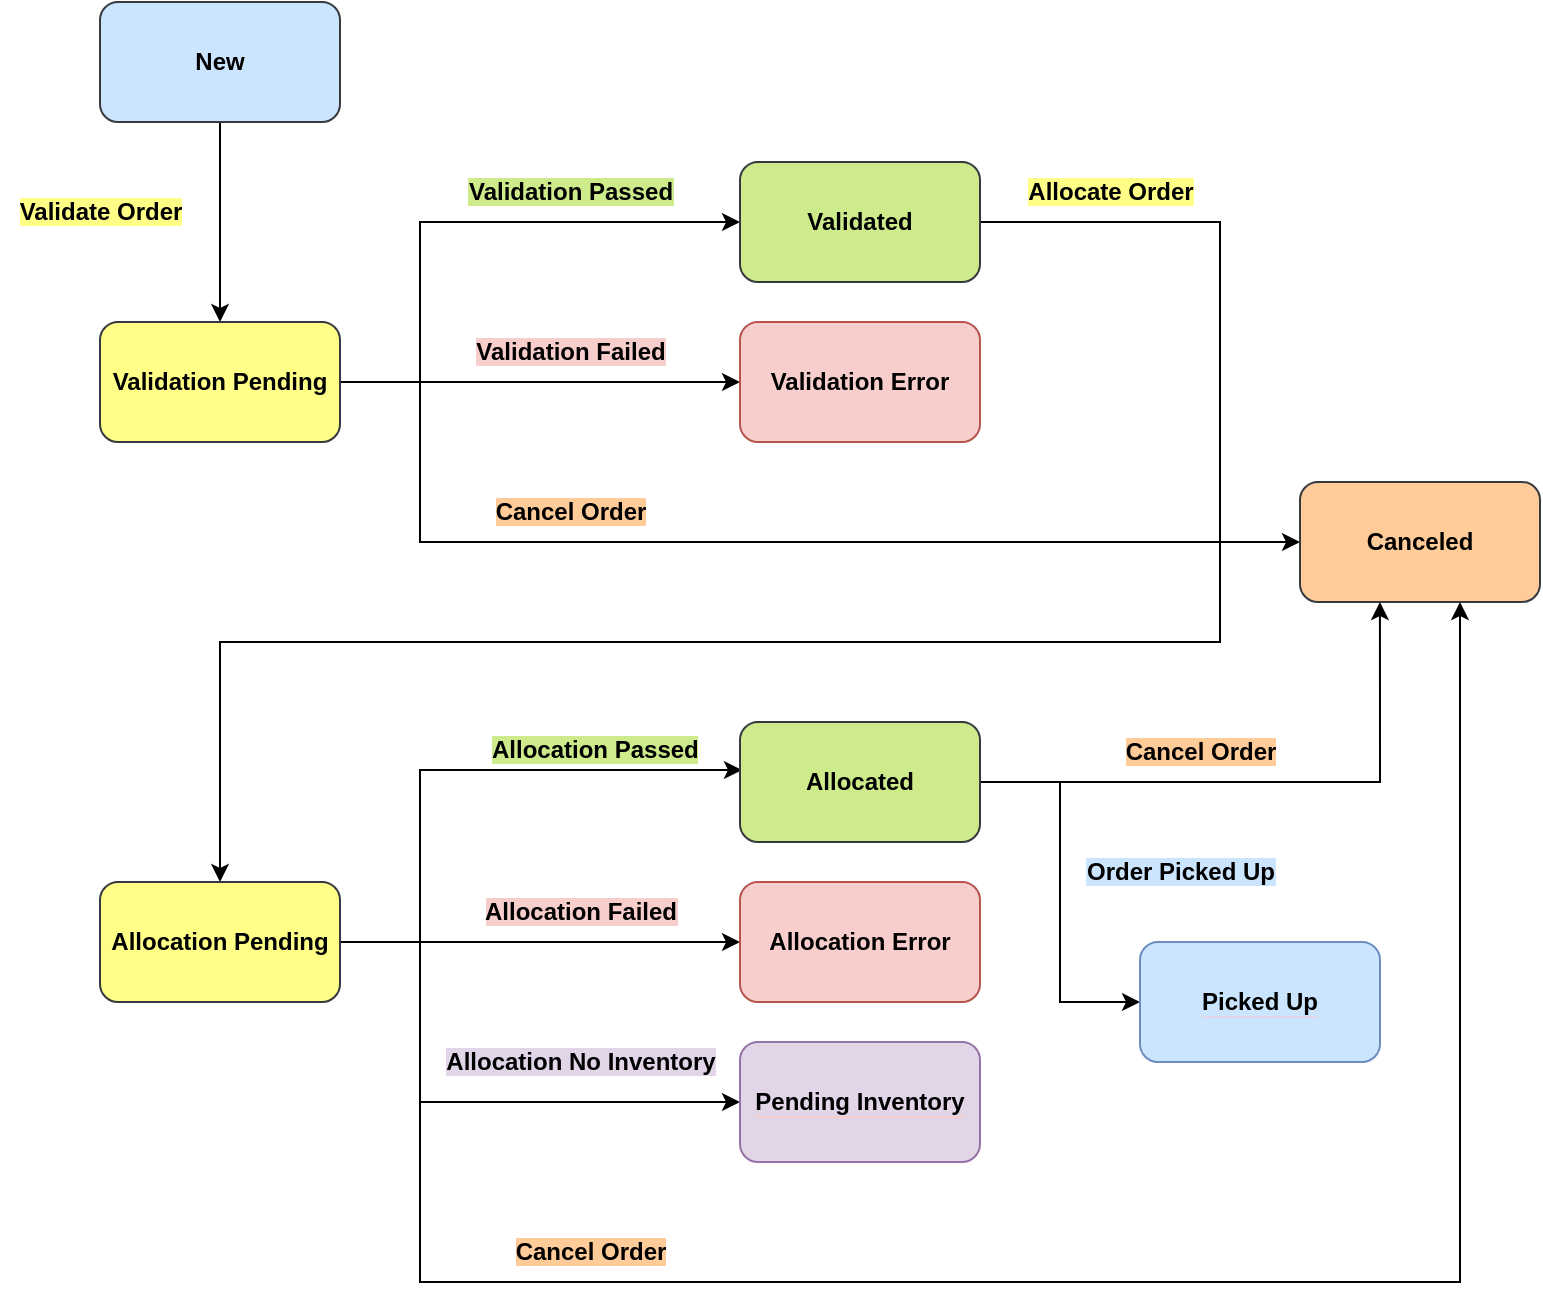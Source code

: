 <mxfile version="20.2.3" type="device"><diagram id="TF4DWOpMN1h4nGZCmK24" name="Page-1"><mxGraphModel dx="868" dy="442" grid="1" gridSize="10" guides="1" tooltips="1" connect="1" arrows="1" fold="1" page="1" pageScale="1" pageWidth="827" pageHeight="1169" math="0" shadow="0"><root><mxCell id="0"/><mxCell id="1" parent="0"/><mxCell id="msvsFq890bTSVSO0ouJE-20" value="" style="edgeStyle=orthogonalEdgeStyle;rounded=0;orthogonalLoop=1;jettySize=auto;html=1;" edge="1" parent="1" source="msvsFq890bTSVSO0ouJE-4" target="msvsFq890bTSVSO0ouJE-6"><mxGeometry relative="1" as="geometry"><Array as="points"><mxPoint x="140" y="180"/><mxPoint x="140" y="180"/></Array></mxGeometry></mxCell><mxCell id="msvsFq890bTSVSO0ouJE-4" value="&lt;b&gt;New&lt;/b&gt;" style="rounded=1;whiteSpace=wrap;html=1;fillColor=#cce5ff;strokeColor=#36393d;" vertex="1" parent="1"><mxGeometry x="80" y="40" width="120" height="60" as="geometry"/></mxCell><mxCell id="msvsFq890bTSVSO0ouJE-10" style="edgeStyle=orthogonalEdgeStyle;rounded=0;orthogonalLoop=1;jettySize=auto;html=1;entryX=0;entryY=0.5;entryDx=0;entryDy=0;" edge="1" parent="1" source="msvsFq890bTSVSO0ouJE-6" target="msvsFq890bTSVSO0ouJE-9"><mxGeometry relative="1" as="geometry"><Array as="points"><mxPoint x="240" y="230"/><mxPoint x="240" y="150"/></Array></mxGeometry></mxCell><mxCell id="msvsFq890bTSVSO0ouJE-13" style="edgeStyle=orthogonalEdgeStyle;rounded=0;orthogonalLoop=1;jettySize=auto;html=1;entryX=0;entryY=0.5;entryDx=0;entryDy=0;" edge="1" parent="1" source="msvsFq890bTSVSO0ouJE-6" target="msvsFq890bTSVSO0ouJE-14"><mxGeometry relative="1" as="geometry"><mxPoint x="387.96" y="230" as="targetPoint"/><Array as="points"/></mxGeometry></mxCell><mxCell id="msvsFq890bTSVSO0ouJE-17" style="edgeStyle=orthogonalEdgeStyle;rounded=0;orthogonalLoop=1;jettySize=auto;html=1;entryX=0;entryY=0.5;entryDx=0;entryDy=0;" edge="1" parent="1" source="msvsFq890bTSVSO0ouJE-6" target="msvsFq890bTSVSO0ouJE-15"><mxGeometry relative="1" as="geometry"><Array as="points"><mxPoint x="240" y="230"/><mxPoint x="240" y="310"/></Array></mxGeometry></mxCell><mxCell id="msvsFq890bTSVSO0ouJE-6" value="&lt;b&gt;Validation Pending&lt;/b&gt;" style="rounded=1;whiteSpace=wrap;html=1;fillColor=#ffff88;strokeColor=#36393d;" vertex="1" parent="1"><mxGeometry x="80" y="200" width="120" height="60" as="geometry"/></mxCell><mxCell id="msvsFq890bTSVSO0ouJE-8" value="&lt;b style=&quot;background-color: rgb(255, 255, 136);&quot;&gt;Validate Order&lt;/b&gt;" style="text;html=1;align=center;verticalAlign=middle;resizable=0;points=[];autosize=1;strokeColor=none;fillColor=none;" vertex="1" parent="1"><mxGeometry x="30" y="130" width="100" height="30" as="geometry"/></mxCell><mxCell id="msvsFq890bTSVSO0ouJE-22" style="edgeStyle=orthogonalEdgeStyle;rounded=0;orthogonalLoop=1;jettySize=auto;html=1;elbow=vertical;entryX=0.5;entryY=0;entryDx=0;entryDy=0;" edge="1" parent="1" source="msvsFq890bTSVSO0ouJE-9" target="msvsFq890bTSVSO0ouJE-21"><mxGeometry relative="1" as="geometry"><mxPoint x="200" y="430" as="targetPoint"/><Array as="points"><mxPoint x="640" y="150"/><mxPoint x="640" y="360"/><mxPoint x="140" y="360"/></Array></mxGeometry></mxCell><mxCell id="msvsFq890bTSVSO0ouJE-9" value="&lt;b&gt;Validated&lt;/b&gt;" style="rounded=1;whiteSpace=wrap;html=1;fillColor=#cdeb8b;strokeColor=#36393d;" vertex="1" parent="1"><mxGeometry x="400" y="120" width="120" height="60" as="geometry"/></mxCell><mxCell id="msvsFq890bTSVSO0ouJE-11" value="&lt;b style=&quot;background-color: rgb(205, 235, 139);&quot;&gt;Validation Passed&lt;/b&gt;" style="text;html=1;align=center;verticalAlign=middle;resizable=0;points=[];autosize=1;strokeColor=none;fillColor=none;" vertex="1" parent="1"><mxGeometry x="250" y="120" width="130" height="30" as="geometry"/></mxCell><mxCell id="msvsFq890bTSVSO0ouJE-14" value="&lt;b&gt;Validation Error&lt;/b&gt;" style="rounded=1;whiteSpace=wrap;html=1;fillColor=#f8cecc;strokeColor=#b85450;" vertex="1" parent="1"><mxGeometry x="400" y="200" width="120" height="60" as="geometry"/></mxCell><mxCell id="msvsFq890bTSVSO0ouJE-15" value="&lt;b&gt;Canceled&lt;/b&gt;" style="rounded=1;whiteSpace=wrap;html=1;fillColor=#ffcc99;strokeColor=#36393d;" vertex="1" parent="1"><mxGeometry x="680" y="280" width="120" height="60" as="geometry"/></mxCell><mxCell id="msvsFq890bTSVSO0ouJE-19" value="&lt;span style=&quot;background-color: rgb(255, 204, 153);&quot;&gt;Cancel Order&lt;/span&gt;" style="text;html=1;align=center;verticalAlign=middle;resizable=0;points=[];autosize=1;strokeColor=none;fillColor=none;fontStyle=1" vertex="1" parent="1"><mxGeometry x="265" y="280" width="100" height="30" as="geometry"/></mxCell><mxCell id="msvsFq890bTSVSO0ouJE-27" style="edgeStyle=orthogonalEdgeStyle;rounded=0;orthogonalLoop=1;jettySize=auto;html=1;entryX=0;entryY=0.5;entryDx=0;entryDy=0;elbow=vertical;" edge="1" parent="1" source="msvsFq890bTSVSO0ouJE-21" target="msvsFq890bTSVSO0ouJE-26"><mxGeometry relative="1" as="geometry"/></mxCell><mxCell id="msvsFq890bTSVSO0ouJE-28" style="edgeStyle=orthogonalEdgeStyle;rounded=0;orthogonalLoop=1;jettySize=auto;html=1;entryX=0.008;entryY=0.4;entryDx=0;entryDy=0;entryPerimeter=0;elbow=vertical;" edge="1" parent="1" source="msvsFq890bTSVSO0ouJE-21" target="msvsFq890bTSVSO0ouJE-25"><mxGeometry relative="1" as="geometry"><Array as="points"><mxPoint x="240" y="510"/><mxPoint x="240" y="424"/></Array></mxGeometry></mxCell><mxCell id="msvsFq890bTSVSO0ouJE-29" style="edgeStyle=orthogonalEdgeStyle;rounded=0;orthogonalLoop=1;jettySize=auto;html=1;elbow=vertical;fillColor=#dae8fc;strokeColor=#000000;" edge="1" parent="1" source="msvsFq890bTSVSO0ouJE-21"><mxGeometry relative="1" as="geometry"><mxPoint x="760" y="340" as="targetPoint"/><Array as="points"><mxPoint x="240" y="510"/><mxPoint x="240" y="680"/><mxPoint x="760" y="680"/><mxPoint x="760" y="340"/></Array></mxGeometry></mxCell><mxCell id="msvsFq890bTSVSO0ouJE-34" style="edgeStyle=orthogonalEdgeStyle;rounded=0;orthogonalLoop=1;jettySize=auto;html=1;elbow=vertical;entryX=0;entryY=0.5;entryDx=0;entryDy=0;" edge="1" parent="1" source="msvsFq890bTSVSO0ouJE-21" target="msvsFq890bTSVSO0ouJE-33"><mxGeometry relative="1" as="geometry"><mxPoint x="240" y="600" as="targetPoint"/><Array as="points"><mxPoint x="240" y="510"/><mxPoint x="240" y="590"/></Array></mxGeometry></mxCell><mxCell id="msvsFq890bTSVSO0ouJE-21" value="&lt;b&gt;Allocation Pending&lt;/b&gt;" style="rounded=1;whiteSpace=wrap;html=1;fillColor=#ffff88;strokeColor=#36393d;" vertex="1" parent="1"><mxGeometry x="80" y="480" width="120" height="60" as="geometry"/></mxCell><mxCell id="msvsFq890bTSVSO0ouJE-23" value="&lt;b style=&quot;background-color: rgb(255, 255, 136);&quot;&gt;Allocate Order&lt;/b&gt;" style="text;html=1;align=center;verticalAlign=middle;resizable=0;points=[];autosize=1;strokeColor=none;fillColor=none;" vertex="1" parent="1"><mxGeometry x="530" y="120" width="110" height="30" as="geometry"/></mxCell><mxCell id="msvsFq890bTSVSO0ouJE-37" style="edgeStyle=orthogonalEdgeStyle;rounded=0;orthogonalLoop=1;jettySize=auto;html=1;elbow=vertical;entryX=0.333;entryY=1;entryDx=0;entryDy=0;entryPerimeter=0;" edge="1" parent="1" source="msvsFq890bTSVSO0ouJE-25" target="msvsFq890bTSVSO0ouJE-15"><mxGeometry relative="1" as="geometry"><mxPoint x="710" y="430" as="targetPoint"/><Array as="points"><mxPoint x="720" y="430"/></Array></mxGeometry></mxCell><mxCell id="msvsFq890bTSVSO0ouJE-39" style="edgeStyle=orthogonalEdgeStyle;rounded=0;orthogonalLoop=1;jettySize=auto;html=1;entryX=0;entryY=0.5;entryDx=0;entryDy=0;elbow=vertical;" edge="1" parent="1" source="msvsFq890bTSVSO0ouJE-25" target="msvsFq890bTSVSO0ouJE-38"><mxGeometry relative="1" as="geometry"/></mxCell><mxCell id="msvsFq890bTSVSO0ouJE-25" value="&lt;b&gt;Allocated&lt;/b&gt;" style="rounded=1;whiteSpace=wrap;html=1;fillColor=#cdeb8b;strokeColor=#36393d;" vertex="1" parent="1"><mxGeometry x="400" y="400" width="120" height="60" as="geometry"/></mxCell><mxCell id="msvsFq890bTSVSO0ouJE-26" value="&lt;b&gt;Allocation Error&lt;/b&gt;" style="rounded=1;whiteSpace=wrap;html=1;fillColor=#f8cecc;strokeColor=#b85450;" vertex="1" parent="1"><mxGeometry x="400" y="480" width="120" height="60" as="geometry"/></mxCell><mxCell id="msvsFq890bTSVSO0ouJE-30" value="&lt;span style=&quot;background-color: rgb(255, 204, 153);&quot;&gt;Cancel Order&lt;/span&gt;" style="text;html=1;align=center;verticalAlign=middle;resizable=0;points=[];autosize=1;strokeColor=none;fillColor=none;fontStyle=1" vertex="1" parent="1"><mxGeometry x="275" y="650" width="100" height="30" as="geometry"/></mxCell><mxCell id="msvsFq890bTSVSO0ouJE-31" value="&lt;span style=&quot;color: rgb(0, 0, 0); font-family: Helvetica; font-size: 12px; font-style: normal; font-variant-ligatures: normal; font-variant-caps: normal; letter-spacing: normal; orphans: 2; text-align: center; text-indent: 0px; text-transform: none; widows: 2; word-spacing: 0px; -webkit-text-stroke-width: 0px; text-decoration-thickness: initial; text-decoration-style: initial; text-decoration-color: initial; background-color: rgb(205, 235, 139);&quot;&gt;&lt;b&gt;Allocation Passed&lt;/b&gt;&lt;/span&gt;" style="text;whiteSpace=wrap;html=1;" vertex="1" parent="1"><mxGeometry x="274" y="400" width="140" height="40" as="geometry"/></mxCell><mxCell id="msvsFq890bTSVSO0ouJE-32" value="&lt;b style=&quot;background-color: rgb(248, 206, 204);&quot;&gt;Allocation Failed&lt;/b&gt;" style="text;html=1;align=center;verticalAlign=middle;resizable=0;points=[];autosize=1;strokeColor=none;fillColor=none;" vertex="1" parent="1"><mxGeometry x="260" y="480" width="120" height="30" as="geometry"/></mxCell><mxCell id="msvsFq890bTSVSO0ouJE-33" value="&lt;span style=&quot;background-color: rgb(225, 213, 231);&quot;&gt;&lt;b&gt;Pending Inventory&lt;/b&gt;&lt;/span&gt;" style="rounded=1;whiteSpace=wrap;html=1;labelBackgroundColor=#F8CECC;fillColor=#e1d5e7;strokeColor=#9673A6;" vertex="1" parent="1"><mxGeometry x="400" y="560" width="120" height="60" as="geometry"/></mxCell><mxCell id="msvsFq890bTSVSO0ouJE-35" value="&lt;b style=&quot;background-color: rgb(225, 213, 231);&quot;&gt;Allocation No Inventory&lt;/b&gt;" style="text;html=1;align=center;verticalAlign=middle;resizable=0;points=[];autosize=1;strokeColor=none;fillColor=none;" vertex="1" parent="1"><mxGeometry x="240" y="555" width="160" height="30" as="geometry"/></mxCell><mxCell id="msvsFq890bTSVSO0ouJE-36" value="&lt;b style=&quot;background-color: rgb(248, 206, 204);&quot;&gt;Validation Failed&lt;/b&gt;" style="text;html=1;align=center;verticalAlign=middle;resizable=0;points=[];autosize=1;strokeColor=none;fillColor=none;" vertex="1" parent="1"><mxGeometry x="255" y="200" width="120" height="30" as="geometry"/></mxCell><mxCell id="msvsFq890bTSVSO0ouJE-38" value="&lt;span style=&quot;background-color: rgb(204, 229, 255);&quot;&gt;&lt;b&gt;Picked Up&lt;/b&gt;&lt;/span&gt;" style="rounded=1;whiteSpace=wrap;html=1;labelBackgroundColor=#E1D5E7;fillColor=#CCE5FF;strokeColor=#6c8ebf;" vertex="1" parent="1"><mxGeometry x="600" y="510" width="120" height="60" as="geometry"/></mxCell><mxCell id="msvsFq890bTSVSO0ouJE-40" value="&lt;span style=&quot;background-color: rgb(255, 204, 153);&quot;&gt;Cancel Order&lt;/span&gt;" style="text;html=1;align=center;verticalAlign=middle;resizable=0;points=[];autosize=1;strokeColor=none;fillColor=none;fontStyle=1" vertex="1" parent="1"><mxGeometry x="580" y="400" width="100" height="30" as="geometry"/></mxCell><mxCell id="msvsFq890bTSVSO0ouJE-41" value="&lt;b style=&quot;background-color: rgb(204, 229, 255);&quot;&gt;Order Picked Up&lt;/b&gt;" style="text;html=1;align=center;verticalAlign=middle;resizable=0;points=[];autosize=1;strokeColor=none;fillColor=none;" vertex="1" parent="1"><mxGeometry x="560" y="460" width="120" height="30" as="geometry"/></mxCell></root></mxGraphModel></diagram></mxfile>